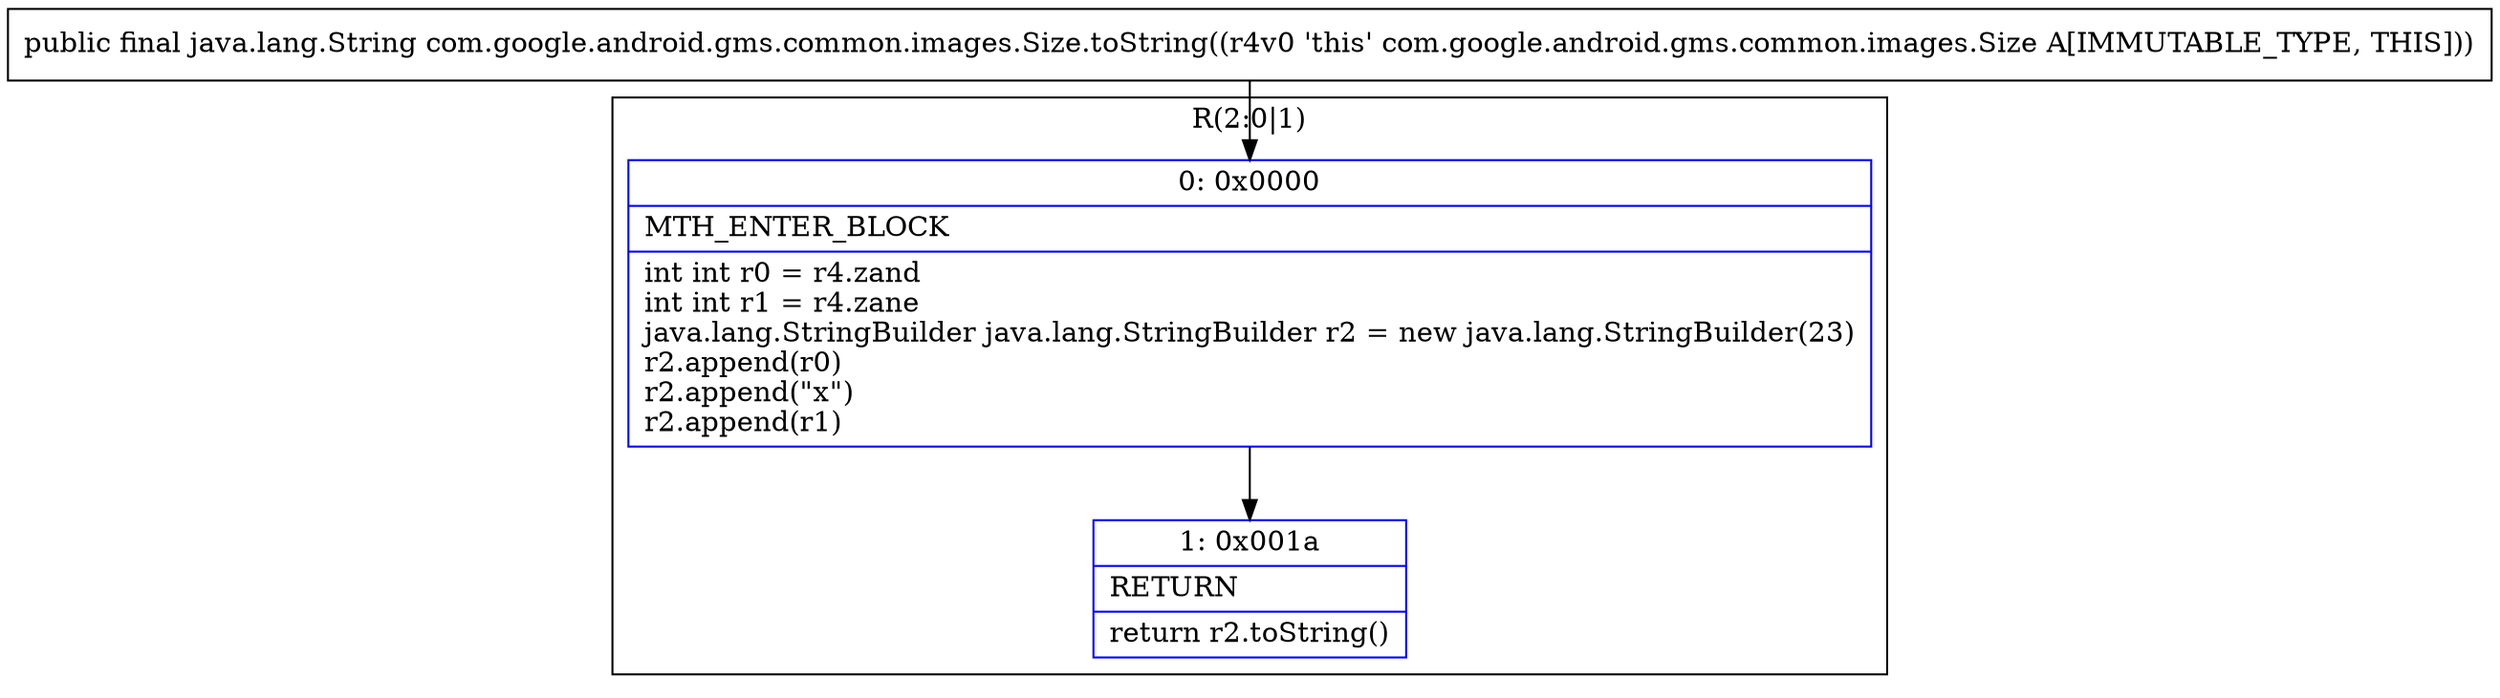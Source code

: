 digraph "CFG forcom.google.android.gms.common.images.Size.toString()Ljava\/lang\/String;" {
subgraph cluster_Region_469929948 {
label = "R(2:0|1)";
node [shape=record,color=blue];
Node_0 [shape=record,label="{0\:\ 0x0000|MTH_ENTER_BLOCK\l|int int r0 = r4.zand\lint int r1 = r4.zane\ljava.lang.StringBuilder java.lang.StringBuilder r2 = new java.lang.StringBuilder(23)\lr2.append(r0)\lr2.append(\"x\")\lr2.append(r1)\l}"];
Node_1 [shape=record,label="{1\:\ 0x001a|RETURN\l|return r2.toString()\l}"];
}
MethodNode[shape=record,label="{public final java.lang.String com.google.android.gms.common.images.Size.toString((r4v0 'this' com.google.android.gms.common.images.Size A[IMMUTABLE_TYPE, THIS])) }"];
MethodNode -> Node_0;
Node_0 -> Node_1;
}

